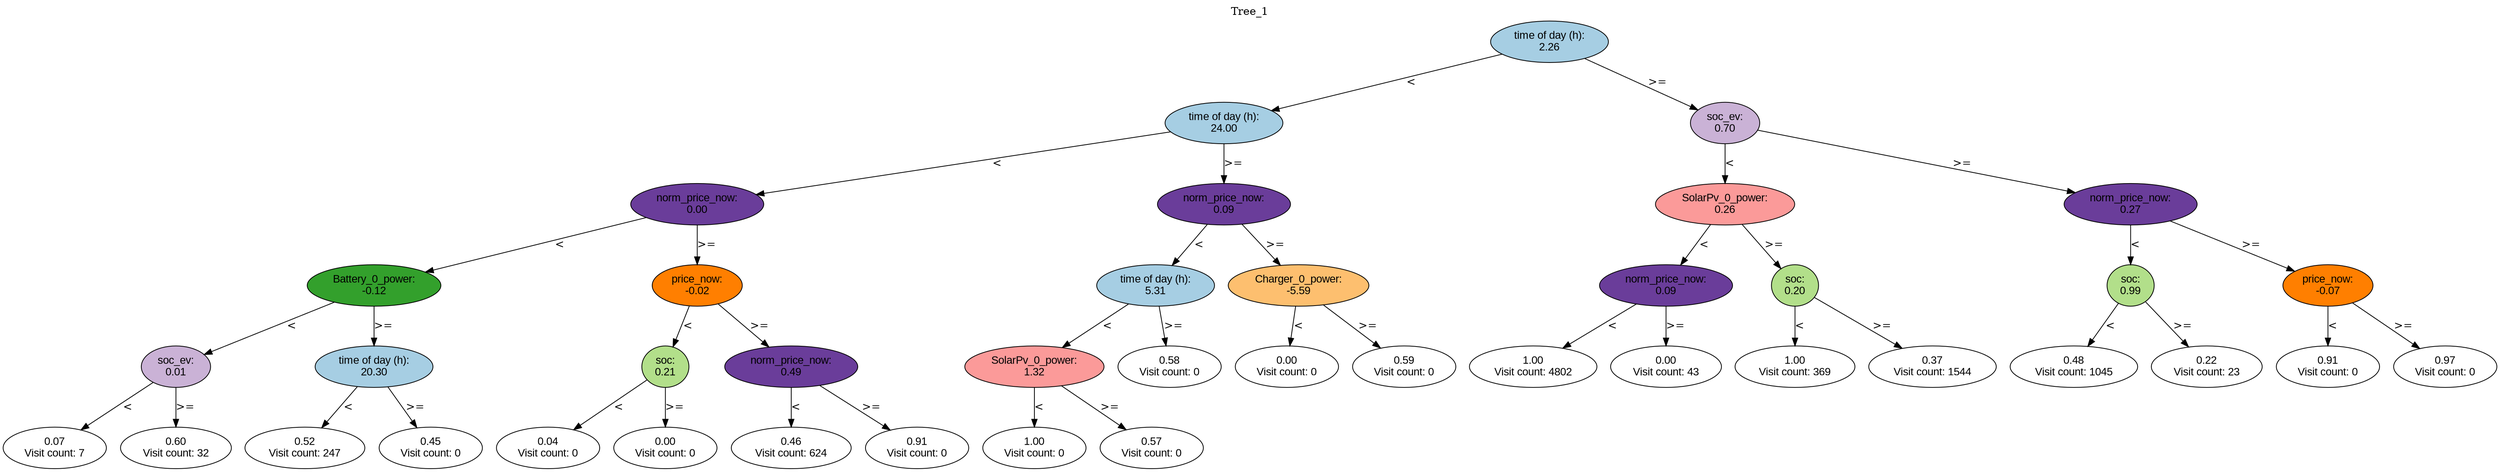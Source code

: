 digraph BST {
    node [fontname="Arial" style=filled colorscheme=paired12];
    0 [ label = "time of day (h):
2.26" fillcolor=1];
    1 [ label = "time of day (h):
24.00" fillcolor=1];
    2 [ label = "norm_price_now:
0.00" fillcolor=10];
    3 [ label = "Battery_0_power:
-0.12" fillcolor=4];
    4 [ label = "soc_ev:
0.01" fillcolor=9];
    5 [ label = "0.07
Visit count: 7" fillcolor=white];
    6 [ label = "0.60
Visit count: 32" fillcolor=white];
    7 [ label = "time of day (h):
20.30" fillcolor=1];
    8 [ label = "0.52
Visit count: 247" fillcolor=white];
    9 [ label = "0.45
Visit count: 0" fillcolor=white];
    10 [ label = "price_now:
-0.02" fillcolor=8];
    11 [ label = "soc:
0.21" fillcolor=3];
    12 [ label = "0.04
Visit count: 0" fillcolor=white];
    13 [ label = "0.00
Visit count: 0" fillcolor=white];
    14 [ label = "norm_price_now:
0.49" fillcolor=10];
    15 [ label = "0.46
Visit count: 624" fillcolor=white];
    16 [ label = "0.91
Visit count: 0" fillcolor=white];
    17 [ label = "norm_price_now:
0.09" fillcolor=10];
    18 [ label = "time of day (h):
5.31" fillcolor=1];
    19 [ label = "SolarPv_0_power:
1.32" fillcolor=5];
    20 [ label = "1.00
Visit count: 0" fillcolor=white];
    21 [ label = "0.57
Visit count: 0" fillcolor=white];
    22 [ label = "0.58
Visit count: 0" fillcolor=white];
    23 [ label = "Charger_0_power:
-5.59" fillcolor=7];
    24 [ label = "0.00
Visit count: 0" fillcolor=white];
    25 [ label = "0.59
Visit count: 0" fillcolor=white];
    26 [ label = "soc_ev:
0.70" fillcolor=9];
    27 [ label = "SolarPv_0_power:
0.26" fillcolor=5];
    28 [ label = "norm_price_now:
0.09" fillcolor=10];
    29 [ label = "1.00
Visit count: 4802" fillcolor=white];
    30 [ label = "0.00
Visit count: 43" fillcolor=white];
    31 [ label = "soc:
0.20" fillcolor=3];
    32 [ label = "1.00
Visit count: 369" fillcolor=white];
    33 [ label = "0.37
Visit count: 1544" fillcolor=white];
    34 [ label = "norm_price_now:
0.27" fillcolor=10];
    35 [ label = "soc:
0.99" fillcolor=3];
    36 [ label = "0.48
Visit count: 1045" fillcolor=white];
    37 [ label = "0.22
Visit count: 23" fillcolor=white];
    38 [ label = "price_now:
-0.07" fillcolor=8];
    39 [ label = "0.91
Visit count: 0" fillcolor=white];
    40 [ label = "0.97
Visit count: 0" fillcolor=white];

    0  -> 1[ label = "<"];
    0  -> 26[ label = ">="];
    1  -> 2[ label = "<"];
    1  -> 17[ label = ">="];
    2  -> 3[ label = "<"];
    2  -> 10[ label = ">="];
    3  -> 4[ label = "<"];
    3  -> 7[ label = ">="];
    4  -> 5[ label = "<"];
    4  -> 6[ label = ">="];
    7  -> 8[ label = "<"];
    7  -> 9[ label = ">="];
    10  -> 11[ label = "<"];
    10  -> 14[ label = ">="];
    11  -> 12[ label = "<"];
    11  -> 13[ label = ">="];
    14  -> 15[ label = "<"];
    14  -> 16[ label = ">="];
    17  -> 18[ label = "<"];
    17  -> 23[ label = ">="];
    18  -> 19[ label = "<"];
    18  -> 22[ label = ">="];
    19  -> 20[ label = "<"];
    19  -> 21[ label = ">="];
    23  -> 24[ label = "<"];
    23  -> 25[ label = ">="];
    26  -> 27[ label = "<"];
    26  -> 34[ label = ">="];
    27  -> 28[ label = "<"];
    27  -> 31[ label = ">="];
    28  -> 29[ label = "<"];
    28  -> 30[ label = ">="];
    31  -> 32[ label = "<"];
    31  -> 33[ label = ">="];
    34  -> 35[ label = "<"];
    34  -> 38[ label = ">="];
    35  -> 36[ label = "<"];
    35  -> 37[ label = ">="];
    38  -> 39[ label = "<"];
    38  -> 40[ label = ">="];

    labelloc="t";
    label="Tree_1";
}